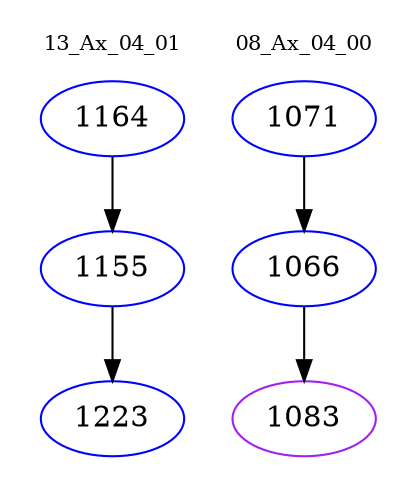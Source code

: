 digraph{
subgraph cluster_0 {
color = white
label = "13_Ax_04_01";
fontsize=10;
T0_1164 [label="1164", color="blue"]
T0_1164 -> T0_1155 [color="black"]
T0_1155 [label="1155", color="blue"]
T0_1155 -> T0_1223 [color="black"]
T0_1223 [label="1223", color="blue"]
}
subgraph cluster_1 {
color = white
label = "08_Ax_04_00";
fontsize=10;
T1_1071 [label="1071", color="blue"]
T1_1071 -> T1_1066 [color="black"]
T1_1066 [label="1066", color="blue"]
T1_1066 -> T1_1083 [color="black"]
T1_1083 [label="1083", color="purple"]
}
}
